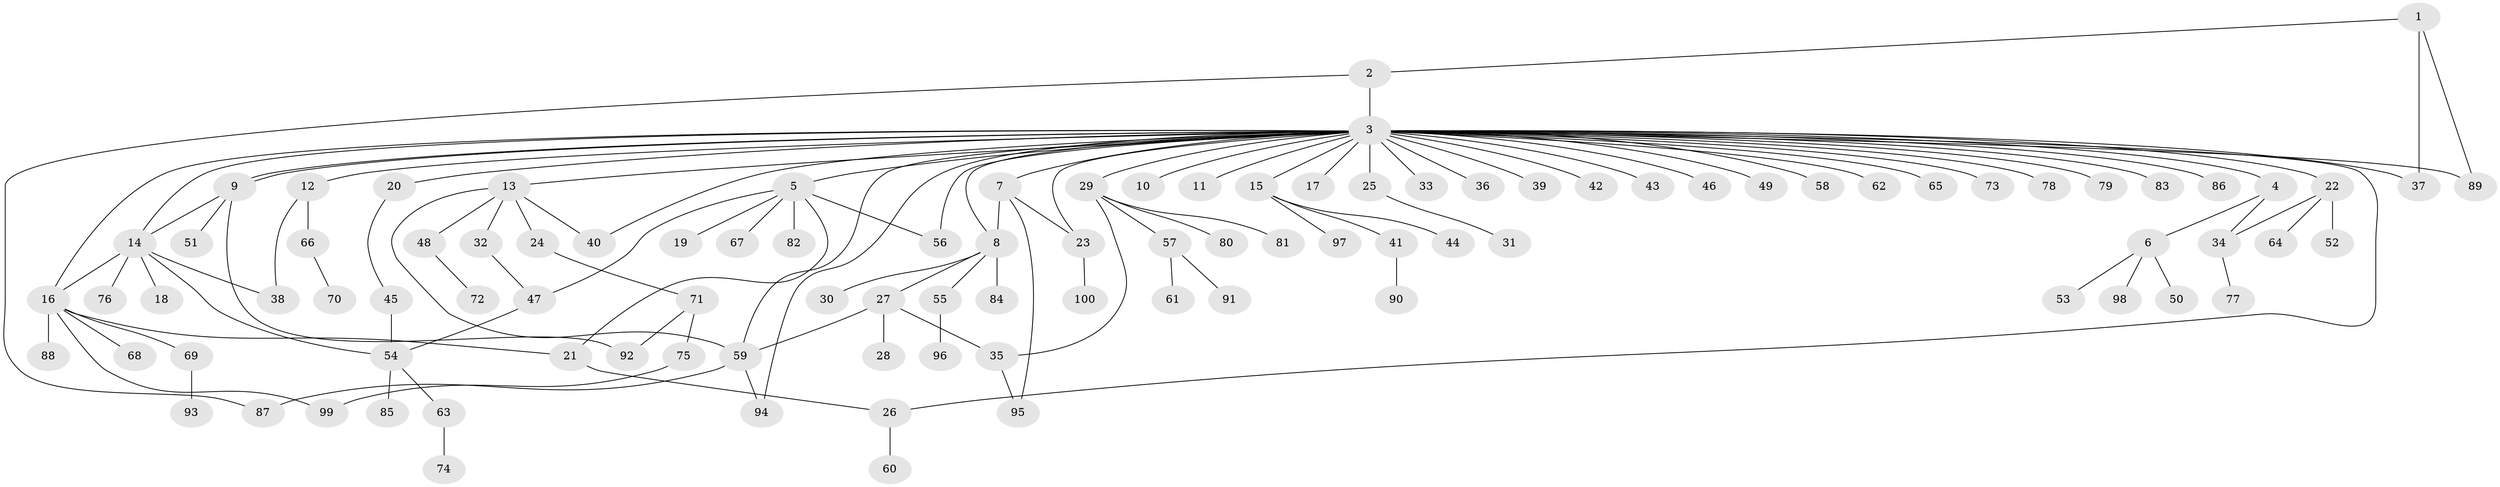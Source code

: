 // Generated by graph-tools (version 1.1) at 2025/38/02/21/25 10:38:54]
// undirected, 100 vertices, 123 edges
graph export_dot {
graph [start="1"]
  node [color=gray90,style=filled];
  1;
  2;
  3;
  4;
  5;
  6;
  7;
  8;
  9;
  10;
  11;
  12;
  13;
  14;
  15;
  16;
  17;
  18;
  19;
  20;
  21;
  22;
  23;
  24;
  25;
  26;
  27;
  28;
  29;
  30;
  31;
  32;
  33;
  34;
  35;
  36;
  37;
  38;
  39;
  40;
  41;
  42;
  43;
  44;
  45;
  46;
  47;
  48;
  49;
  50;
  51;
  52;
  53;
  54;
  55;
  56;
  57;
  58;
  59;
  60;
  61;
  62;
  63;
  64;
  65;
  66;
  67;
  68;
  69;
  70;
  71;
  72;
  73;
  74;
  75;
  76;
  77;
  78;
  79;
  80;
  81;
  82;
  83;
  84;
  85;
  86;
  87;
  88;
  89;
  90;
  91;
  92;
  93;
  94;
  95;
  96;
  97;
  98;
  99;
  100;
  1 -- 2;
  1 -- 37;
  1 -- 89;
  2 -- 3;
  2 -- 87;
  3 -- 4;
  3 -- 5;
  3 -- 7;
  3 -- 8;
  3 -- 9;
  3 -- 9;
  3 -- 10;
  3 -- 11;
  3 -- 12;
  3 -- 13;
  3 -- 14;
  3 -- 15;
  3 -- 16;
  3 -- 17;
  3 -- 20;
  3 -- 22;
  3 -- 23;
  3 -- 25;
  3 -- 26;
  3 -- 29;
  3 -- 33;
  3 -- 36;
  3 -- 37;
  3 -- 39;
  3 -- 40;
  3 -- 42;
  3 -- 43;
  3 -- 46;
  3 -- 49;
  3 -- 56;
  3 -- 58;
  3 -- 59;
  3 -- 62;
  3 -- 65;
  3 -- 73;
  3 -- 78;
  3 -- 79;
  3 -- 83;
  3 -- 86;
  3 -- 89;
  3 -- 94;
  4 -- 6;
  4 -- 34;
  5 -- 19;
  5 -- 21;
  5 -- 47;
  5 -- 56;
  5 -- 67;
  5 -- 82;
  6 -- 50;
  6 -- 53;
  6 -- 98;
  7 -- 8;
  7 -- 23;
  7 -- 95;
  8 -- 27;
  8 -- 30;
  8 -- 55;
  8 -- 84;
  9 -- 14;
  9 -- 51;
  9 -- 92;
  12 -- 38;
  12 -- 66;
  13 -- 24;
  13 -- 32;
  13 -- 40;
  13 -- 48;
  13 -- 59;
  14 -- 16;
  14 -- 18;
  14 -- 38;
  14 -- 54;
  14 -- 76;
  15 -- 41;
  15 -- 44;
  15 -- 97;
  16 -- 21;
  16 -- 68;
  16 -- 69;
  16 -- 88;
  16 -- 99;
  20 -- 45;
  21 -- 26;
  22 -- 34;
  22 -- 52;
  22 -- 64;
  23 -- 100;
  24 -- 71;
  25 -- 31;
  26 -- 60;
  27 -- 28;
  27 -- 35;
  27 -- 59;
  29 -- 35;
  29 -- 57;
  29 -- 80;
  29 -- 81;
  32 -- 47;
  34 -- 77;
  35 -- 95;
  41 -- 90;
  45 -- 54;
  47 -- 54;
  48 -- 72;
  54 -- 63;
  54 -- 85;
  55 -- 96;
  57 -- 61;
  57 -- 91;
  59 -- 87;
  59 -- 94;
  63 -- 74;
  66 -- 70;
  69 -- 93;
  71 -- 75;
  71 -- 92;
  75 -- 99;
}
